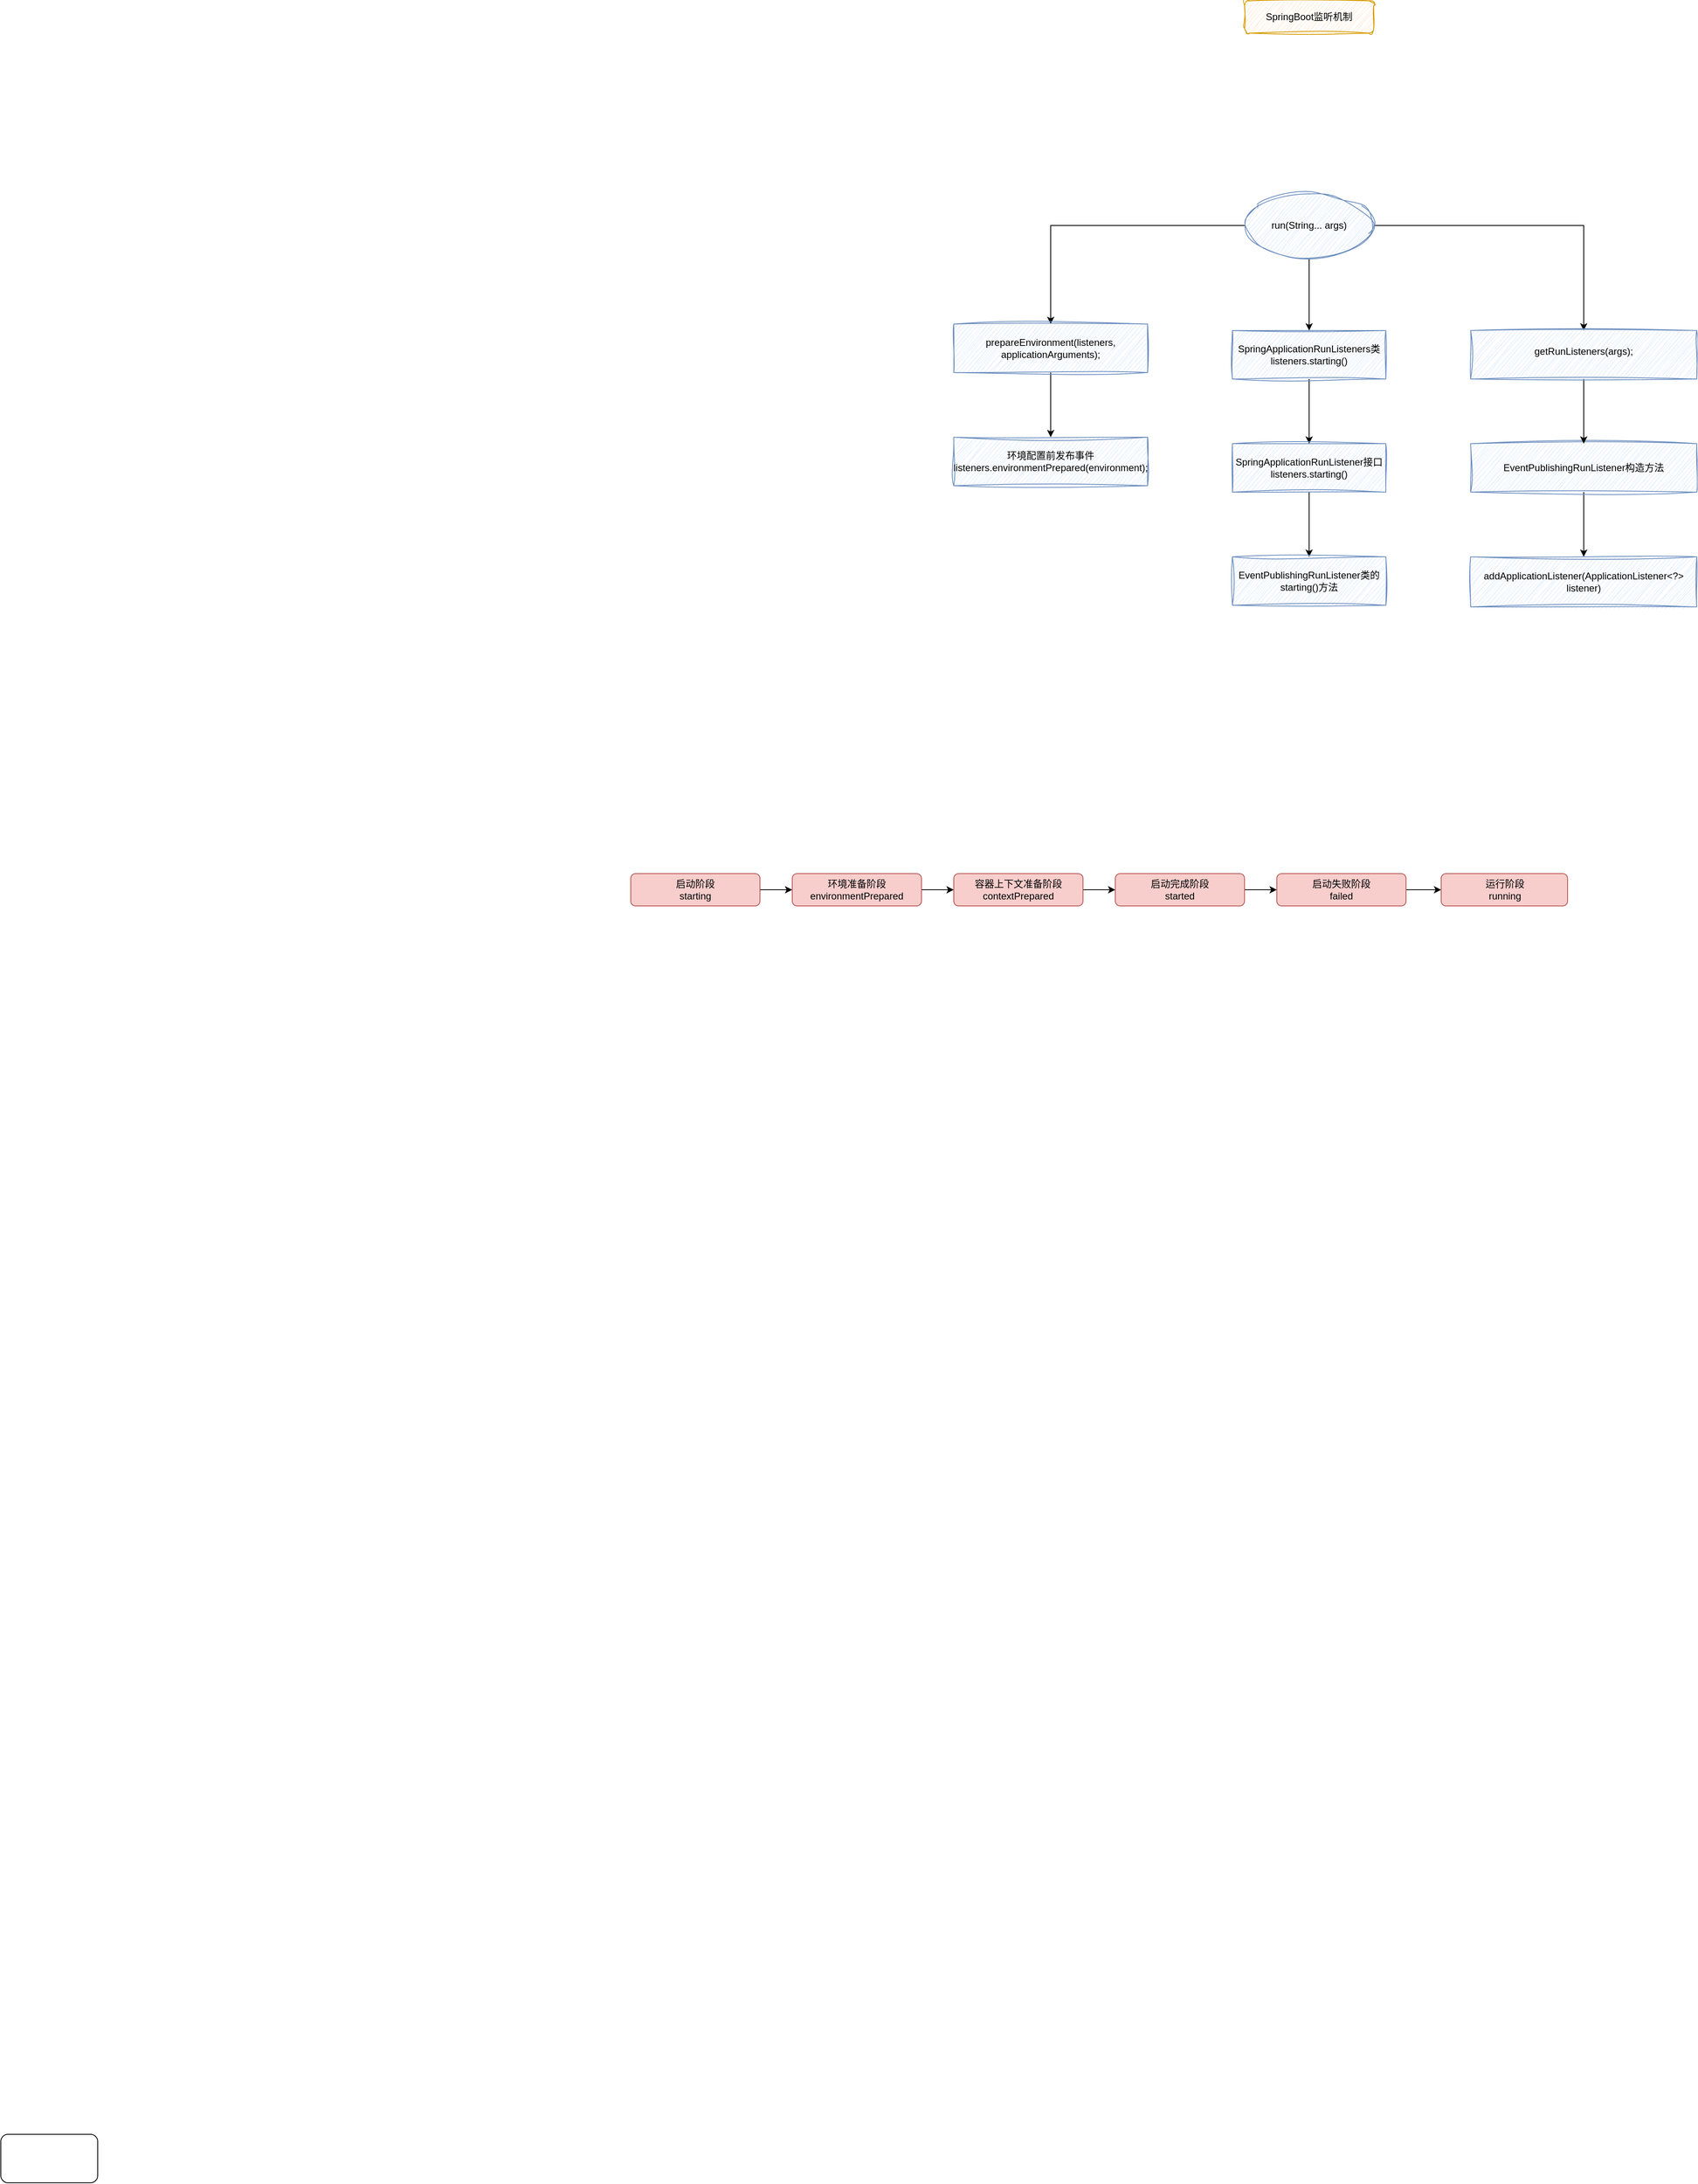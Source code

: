 <mxfile version="28.1.2">
  <diagram name="第 1 页" id="PSl1u1BglQWdJnfaEz9b">
    <mxGraphModel dx="6506" dy="2920" grid="1" gridSize="10" guides="1" tooltips="1" connect="1" arrows="1" fold="1" page="1" pageScale="1" pageWidth="827" pageHeight="1169" math="0" shadow="0">
      <root>
        <mxCell id="0" />
        <mxCell id="1" parent="0" />
        <mxCell id="O35hwrU90b6vnKT5RkCT-1" value="SpringBoot监听机制" style="rounded=1;whiteSpace=wrap;html=1;fillColor=#ffe6cc;strokeColor=#d79b00;sketch=1;curveFitting=1;jiggle=2;" parent="1" vertex="1">
          <mxGeometry width="160" height="40" as="geometry" />
        </mxCell>
        <mxCell id="O35hwrU90b6vnKT5RkCT-11" value="" style="edgeStyle=orthogonalEdgeStyle;rounded=0;orthogonalLoop=1;jettySize=auto;html=1;" parent="1" source="O35hwrU90b6vnKT5RkCT-2" target="O35hwrU90b6vnKT5RkCT-10" edge="1">
          <mxGeometry relative="1" as="geometry" />
        </mxCell>
        <mxCell id="O35hwrU90b6vnKT5RkCT-18" style="edgeStyle=orthogonalEdgeStyle;rounded=0;orthogonalLoop=1;jettySize=auto;html=1;entryX=0.5;entryY=0;entryDx=0;entryDy=0;" parent="1" source="O35hwrU90b6vnKT5RkCT-2" target="O35hwrU90b6vnKT5RkCT-17" edge="1">
          <mxGeometry relative="1" as="geometry" />
        </mxCell>
        <mxCell id="O35hwrU90b6vnKT5RkCT-21" style="edgeStyle=orthogonalEdgeStyle;rounded=0;orthogonalLoop=1;jettySize=auto;html=1;entryX=0.5;entryY=0;entryDx=0;entryDy=0;" parent="1" source="O35hwrU90b6vnKT5RkCT-2" target="O35hwrU90b6vnKT5RkCT-8" edge="1">
          <mxGeometry relative="1" as="geometry" />
        </mxCell>
        <mxCell id="O35hwrU90b6vnKT5RkCT-2" value="&lt;div class=&quot;lake-content&quot;&gt;&lt;span class=&quot;ne-text&quot;&gt;run(String... args)&lt;/span&gt;&lt;/div&gt;" style="ellipse;whiteSpace=wrap;html=1;sketch=1;curveFitting=1;jiggle=2;fillColor=#dae8fc;strokeColor=#6c8ebf;" parent="1" vertex="1">
          <mxGeometry y="238" width="160" height="80" as="geometry" />
        </mxCell>
        <mxCell id="O35hwrU90b6vnKT5RkCT-24" style="edgeStyle=orthogonalEdgeStyle;rounded=0;orthogonalLoop=1;jettySize=auto;html=1;entryX=0.5;entryY=0;entryDx=0;entryDy=0;" parent="1" source="O35hwrU90b6vnKT5RkCT-5" target="O35hwrU90b6vnKT5RkCT-6" edge="1">
          <mxGeometry relative="1" as="geometry" />
        </mxCell>
        <mxCell id="O35hwrU90b6vnKT5RkCT-5" value="EventPublishingRunListener构造方法" style="rounded=0;whiteSpace=wrap;html=1;fillColor=#dae8fc;strokeColor=#6c8ebf;sketch=1;curveFitting=1;jiggle=2;" parent="1" vertex="1">
          <mxGeometry x="280" y="548" width="280" height="60" as="geometry" />
        </mxCell>
        <mxCell id="O35hwrU90b6vnKT5RkCT-6" value="addApplicationListener(ApplicationListener&amp;lt;?&amp;gt; listener)" style="rounded=0;whiteSpace=wrap;html=1;fillColor=#dae8fc;strokeColor=#6c8ebf;sketch=1;curveFitting=1;jiggle=2;" parent="1" vertex="1">
          <mxGeometry x="280" y="688" width="280" height="62" as="geometry" />
        </mxCell>
        <mxCell id="O35hwrU90b6vnKT5RkCT-23" style="edgeStyle=orthogonalEdgeStyle;rounded=0;orthogonalLoop=1;jettySize=auto;html=1;" parent="1" source="O35hwrU90b6vnKT5RkCT-8" target="O35hwrU90b6vnKT5RkCT-5" edge="1">
          <mxGeometry relative="1" as="geometry" />
        </mxCell>
        <mxCell id="O35hwrU90b6vnKT5RkCT-8" value="&lt;div class=&quot;lake-content&quot;&gt;&lt;p style=&quot;margin: 0; padding: 0; min-height: 24px&quot; class=&quot;ne-p&quot; id=&quot;u0cedb32c&quot;&gt;&lt;span class=&quot;ne-text&quot;&gt;getRunListeners(args);&lt;/span&gt;&lt;/p&gt;&lt;/div&gt;" style="rounded=0;whiteSpace=wrap;html=1;fillColor=#dae8fc;strokeColor=#6c8ebf;sketch=1;curveFitting=1;jiggle=2;" parent="1" vertex="1">
          <mxGeometry x="280" y="408" width="280" height="60" as="geometry" />
        </mxCell>
        <mxCell id="O35hwrU90b6vnKT5RkCT-13" value="" style="edgeStyle=orthogonalEdgeStyle;rounded=0;orthogonalLoop=1;jettySize=auto;html=1;" parent="1" source="O35hwrU90b6vnKT5RkCT-10" target="O35hwrU90b6vnKT5RkCT-12" edge="1">
          <mxGeometry relative="1" as="geometry" />
        </mxCell>
        <mxCell id="O35hwrU90b6vnKT5RkCT-10" value="&lt;div class=&quot;lake-content&quot;&gt;&lt;span class=&quot;ne-text&quot;&gt;SpringApplicationRunListeners类 listeners.starting()&lt;/span&gt;&lt;/div&gt;" style="whiteSpace=wrap;html=1;fillColor=#dae8fc;strokeColor=#6c8ebf;sketch=1;curveFitting=1;jiggle=2;" parent="1" vertex="1">
          <mxGeometry x="-15" y="408" width="190" height="60" as="geometry" />
        </mxCell>
        <mxCell id="O35hwrU90b6vnKT5RkCT-15" value="" style="edgeStyle=orthogonalEdgeStyle;rounded=0;orthogonalLoop=1;jettySize=auto;html=1;" parent="1" source="O35hwrU90b6vnKT5RkCT-12" target="O35hwrU90b6vnKT5RkCT-14" edge="1">
          <mxGeometry relative="1" as="geometry" />
        </mxCell>
        <mxCell id="O35hwrU90b6vnKT5RkCT-12" value="&lt;div class=&quot;lake-content&quot;&gt;&lt;span class=&quot;ne-text&quot;&gt;SpringApplicationRunListener接口 listeners.starting()&lt;/span&gt;&lt;/div&gt;" style="whiteSpace=wrap;html=1;fillColor=#dae8fc;strokeColor=#6c8ebf;sketch=1;curveFitting=1;jiggle=2;" parent="1" vertex="1">
          <mxGeometry x="-15" y="548" width="190" height="60" as="geometry" />
        </mxCell>
        <mxCell id="O35hwrU90b6vnKT5RkCT-14" value="&lt;div class=&quot;lake-content&quot;&gt;&lt;div class=&quot;lake-content&quot;&gt;&lt;span class=&quot;ne-text&quot;&gt;EventPublishingRunListener类的&lt;/span&gt;&lt;/div&gt;&lt;div class=&quot;lake-content&quot;&gt;starting()方法&lt;/div&gt;&lt;/div&gt;" style="whiteSpace=wrap;html=1;fillColor=#dae8fc;strokeColor=#6c8ebf;sketch=1;curveFitting=1;jiggle=2;" parent="1" vertex="1">
          <mxGeometry x="-15" y="688" width="190" height="60" as="geometry" />
        </mxCell>
        <mxCell id="O35hwrU90b6vnKT5RkCT-20" value="" style="edgeStyle=orthogonalEdgeStyle;rounded=0;orthogonalLoop=1;jettySize=auto;html=1;" parent="1" source="O35hwrU90b6vnKT5RkCT-17" target="O35hwrU90b6vnKT5RkCT-19" edge="1">
          <mxGeometry relative="1" as="geometry" />
        </mxCell>
        <mxCell id="O35hwrU90b6vnKT5RkCT-17" value="&lt;div class=&quot;lake-content&quot;&gt;prepareEnvironment(listeners, applicationArguments);&lt;/div&gt;" style="whiteSpace=wrap;html=1;fillColor=#dae8fc;strokeColor=#6c8ebf;sketch=1;curveFitting=1;jiggle=2;" parent="1" vertex="1">
          <mxGeometry x="-360" y="400" width="240" height="60" as="geometry" />
        </mxCell>
        <mxCell id="O35hwrU90b6vnKT5RkCT-19" value="&lt;div class=&quot;lake-content&quot;&gt;环境配置前发布事件&lt;br&gt;listeners.environmentPrepared(environment);&lt;/div&gt;" style="whiteSpace=wrap;html=1;fillColor=#dae8fc;strokeColor=#6c8ebf;sketch=1;curveFitting=1;jiggle=2;" parent="1" vertex="1">
          <mxGeometry x="-360" y="540" width="240" height="60" as="geometry" />
        </mxCell>
        <mxCell id="O35hwrU90b6vnKT5RkCT-31" value="" style="edgeStyle=orthogonalEdgeStyle;rounded=0;orthogonalLoop=1;jettySize=auto;html=1;" parent="1" source="O35hwrU90b6vnKT5RkCT-25" target="O35hwrU90b6vnKT5RkCT-26" edge="1">
          <mxGeometry relative="1" as="geometry" />
        </mxCell>
        <mxCell id="O35hwrU90b6vnKT5RkCT-25" value="启动阶段&lt;br&gt;starting" style="rounded=1;whiteSpace=wrap;html=1;fillColor=#f8cecc;strokeColor=#b85450;" parent="1" vertex="1">
          <mxGeometry x="-760" y="1080" width="160" height="40" as="geometry" />
        </mxCell>
        <mxCell id="O35hwrU90b6vnKT5RkCT-32" value="" style="edgeStyle=orthogonalEdgeStyle;rounded=0;orthogonalLoop=1;jettySize=auto;html=1;" parent="1" source="O35hwrU90b6vnKT5RkCT-26" target="O35hwrU90b6vnKT5RkCT-27" edge="1">
          <mxGeometry relative="1" as="geometry" />
        </mxCell>
        <mxCell id="O35hwrU90b6vnKT5RkCT-26" value="环境准备阶段&lt;br&gt;environmentPrepared" style="rounded=1;whiteSpace=wrap;html=1;fillColor=#f8cecc;strokeColor=#b85450;" parent="1" vertex="1">
          <mxGeometry x="-560" y="1080" width="160" height="40" as="geometry" />
        </mxCell>
        <mxCell id="O35hwrU90b6vnKT5RkCT-33" value="" style="edgeStyle=orthogonalEdgeStyle;rounded=0;orthogonalLoop=1;jettySize=auto;html=1;" parent="1" source="O35hwrU90b6vnKT5RkCT-27" target="O35hwrU90b6vnKT5RkCT-28" edge="1">
          <mxGeometry relative="1" as="geometry" />
        </mxCell>
        <mxCell id="O35hwrU90b6vnKT5RkCT-27" value="容器上下文准备阶段&lt;br&gt;contextPrepared" style="rounded=1;whiteSpace=wrap;html=1;fillColor=#f8cecc;strokeColor=#b85450;" parent="1" vertex="1">
          <mxGeometry x="-360" y="1080" width="160" height="40" as="geometry" />
        </mxCell>
        <mxCell id="O35hwrU90b6vnKT5RkCT-34" value="" style="edgeStyle=orthogonalEdgeStyle;rounded=0;orthogonalLoop=1;jettySize=auto;html=1;" parent="1" source="O35hwrU90b6vnKT5RkCT-28" target="O35hwrU90b6vnKT5RkCT-29" edge="1">
          <mxGeometry relative="1" as="geometry" />
        </mxCell>
        <mxCell id="O35hwrU90b6vnKT5RkCT-28" value="启动完成阶段&lt;br&gt;started" style="rounded=1;whiteSpace=wrap;html=1;fillColor=#f8cecc;strokeColor=#b85450;" parent="1" vertex="1">
          <mxGeometry x="-160" y="1080" width="160" height="40" as="geometry" />
        </mxCell>
        <mxCell id="O35hwrU90b6vnKT5RkCT-35" value="" style="edgeStyle=orthogonalEdgeStyle;rounded=0;orthogonalLoop=1;jettySize=auto;html=1;" parent="1" source="O35hwrU90b6vnKT5RkCT-29" target="O35hwrU90b6vnKT5RkCT-30" edge="1">
          <mxGeometry relative="1" as="geometry" />
        </mxCell>
        <mxCell id="O35hwrU90b6vnKT5RkCT-29" value="启动失败阶段&lt;br&gt;failed" style="rounded=1;whiteSpace=wrap;html=1;fillColor=#f8cecc;strokeColor=#b85450;" parent="1" vertex="1">
          <mxGeometry x="40" y="1080" width="160" height="40" as="geometry" />
        </mxCell>
        <mxCell id="O35hwrU90b6vnKT5RkCT-30" value="运行阶段&lt;br&gt;running" style="rounded=1;whiteSpace=wrap;html=1;fillColor=#f8cecc;strokeColor=#b85450;" parent="1" vertex="1">
          <mxGeometry x="243.5" y="1080" width="156.5" height="40" as="geometry" />
        </mxCell>
        <mxCell id="7fPj8eTSTu35U_SIblKe-1" value="" style="rounded=1;whiteSpace=wrap;html=1;" vertex="1" parent="1">
          <mxGeometry x="-1540" y="2640" width="120" height="60" as="geometry" />
        </mxCell>
      </root>
    </mxGraphModel>
  </diagram>
</mxfile>
